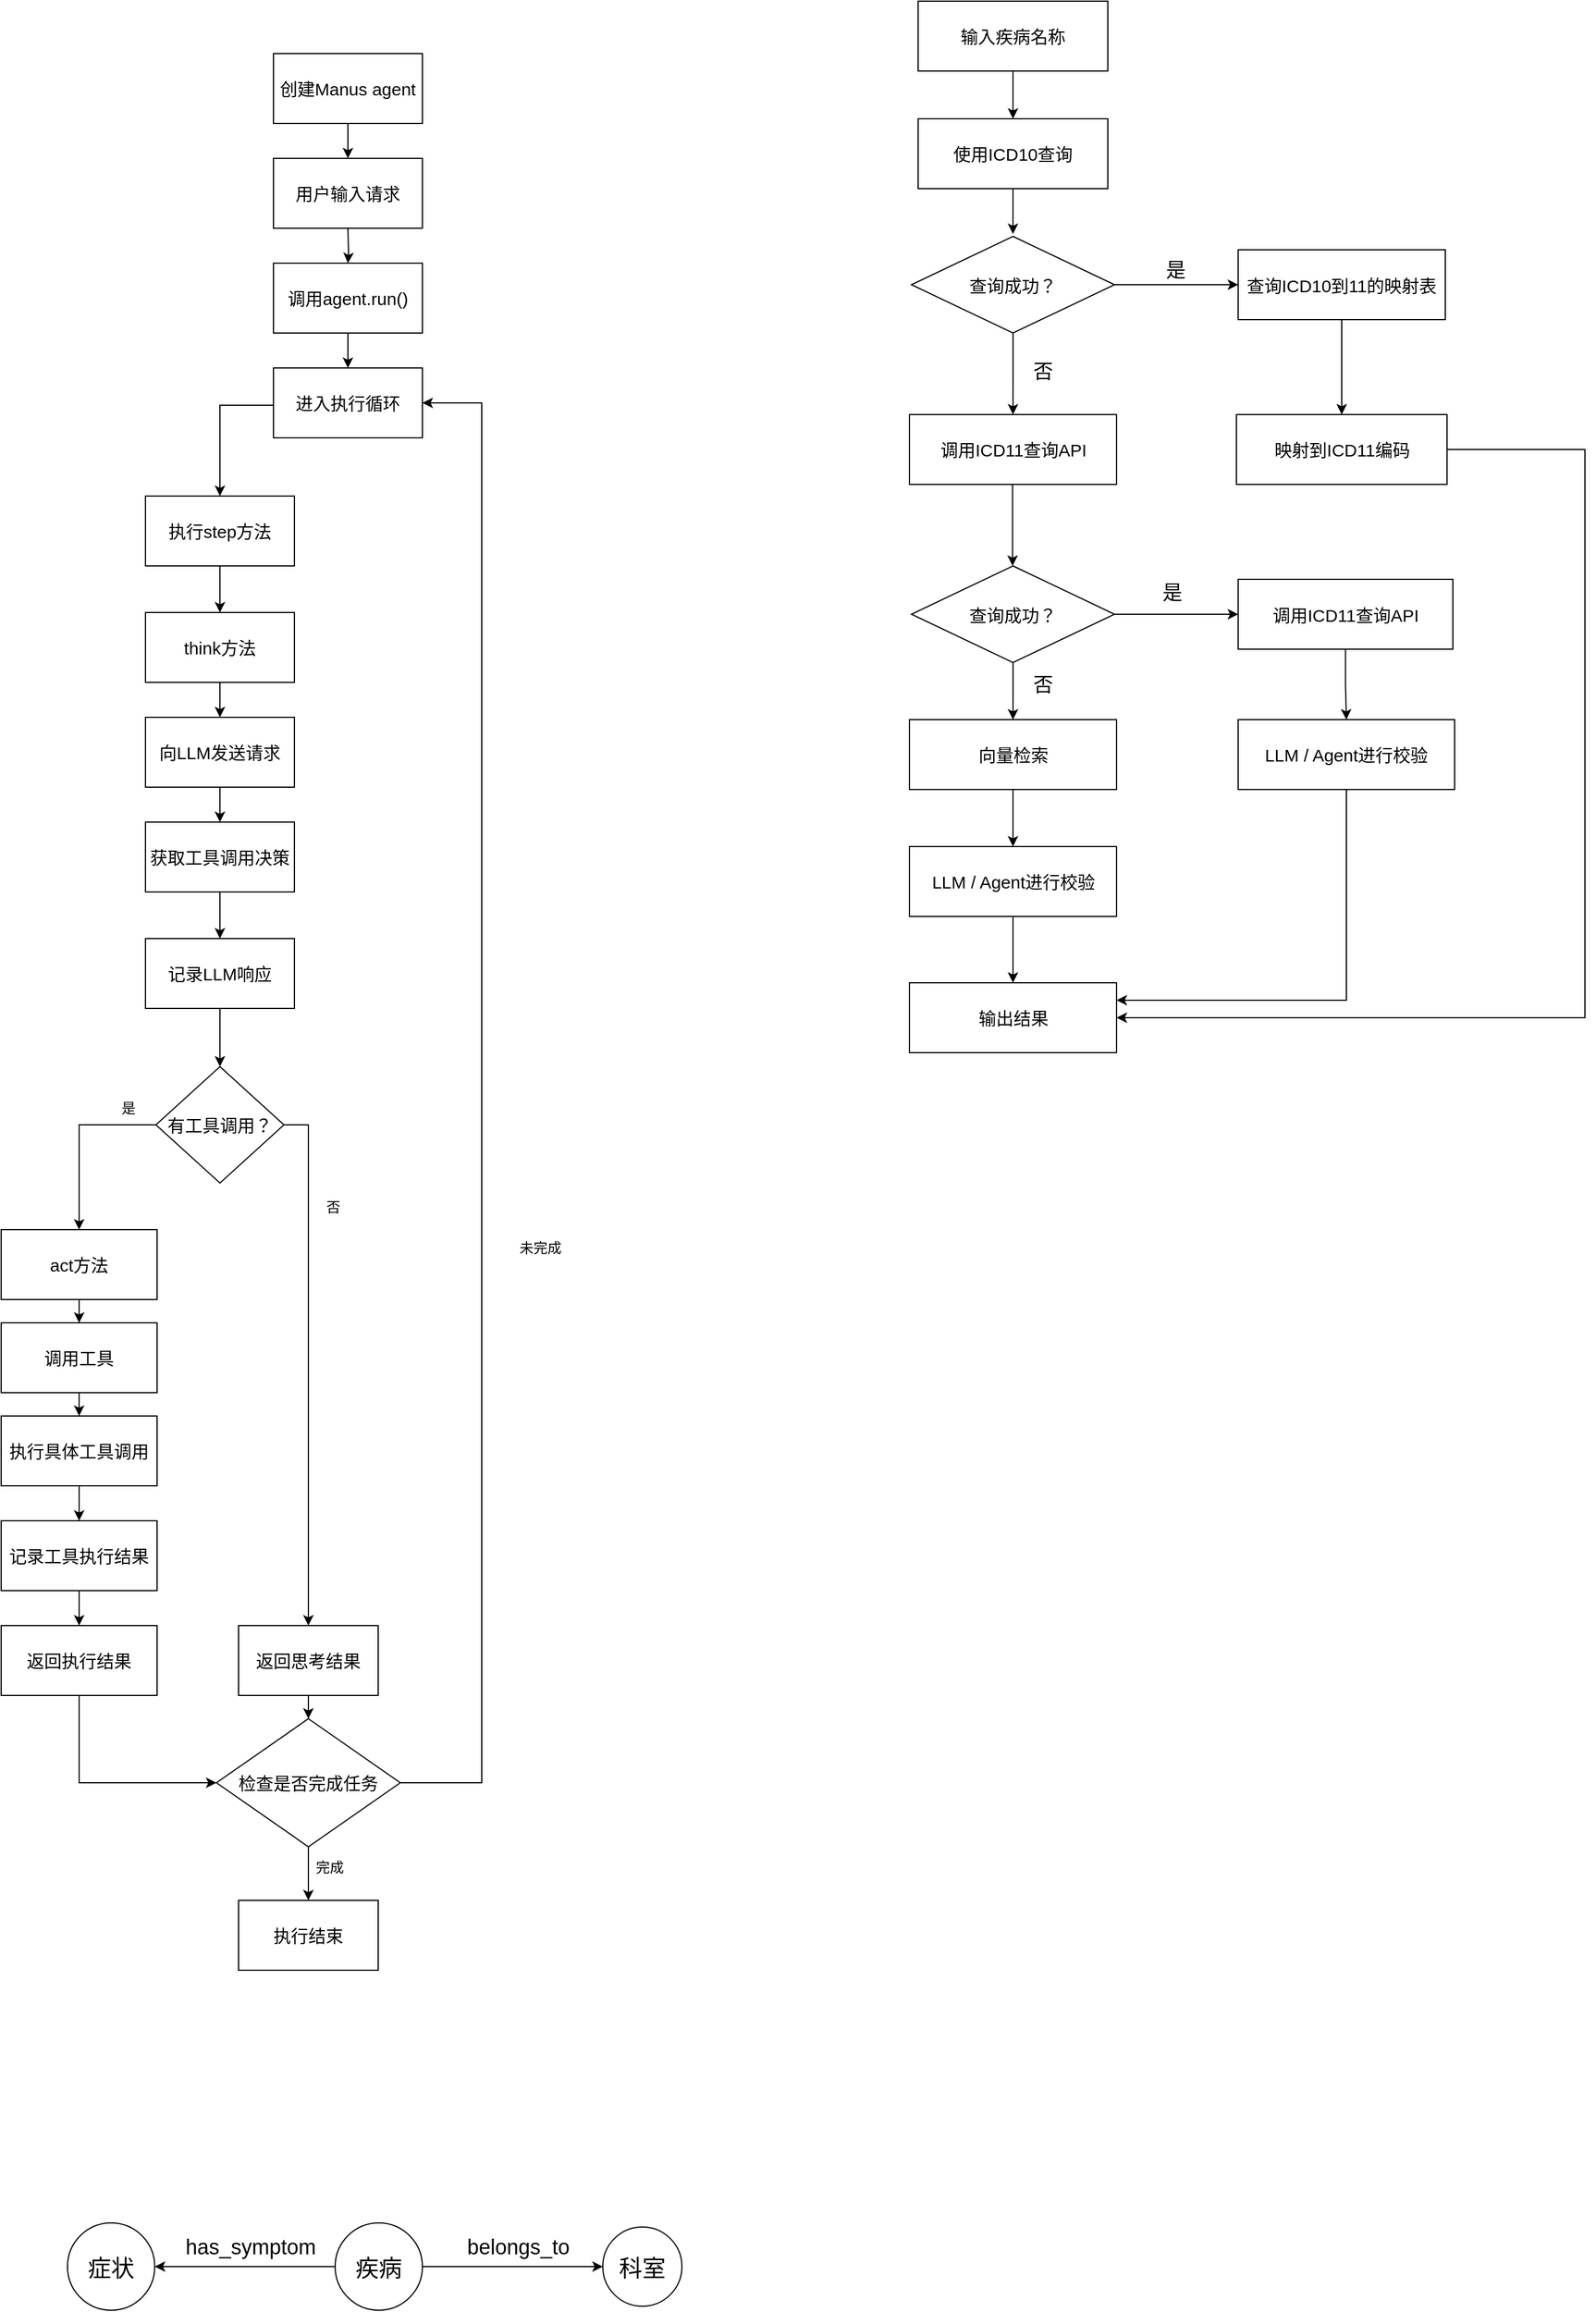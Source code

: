 <mxfile version="27.1.6">
  <diagram name="第 1 页" id="XrAzQeYm1N9VuY8X3JVy">
    <mxGraphModel dx="749" dy="1496" grid="0" gridSize="10" guides="1" tooltips="1" connect="1" arrows="1" fold="1" page="1" pageScale="1" pageWidth="827" pageHeight="1169" math="0" shadow="0">
      <root>
        <mxCell id="0" />
        <mxCell id="1" parent="0" />
        <mxCell id="NaGLtLPMVxLZHlq2lp-Q-1" value="用户输入请求" style="rounded=0;whiteSpace=wrap;html=1;fontSize=15;" parent="1" vertex="1">
          <mxGeometry x="340" y="220" width="128" height="60" as="geometry" />
        </mxCell>
        <mxCell id="NaGLtLPMVxLZHlq2lp-Q-21" style="edgeStyle=orthogonalEdgeStyle;rounded=0;orthogonalLoop=1;jettySize=auto;html=1;" parent="1" target="NaGLtLPMVxLZHlq2lp-Q-3" edge="1">
          <mxGeometry relative="1" as="geometry">
            <mxPoint x="404" y="280" as="sourcePoint" />
          </mxGeometry>
        </mxCell>
        <mxCell id="NaGLtLPMVxLZHlq2lp-Q-22" style="edgeStyle=orthogonalEdgeStyle;rounded=0;orthogonalLoop=1;jettySize=auto;html=1;" parent="1" source="NaGLtLPMVxLZHlq2lp-Q-3" target="NaGLtLPMVxLZHlq2lp-Q-4" edge="1">
          <mxGeometry relative="1" as="geometry" />
        </mxCell>
        <mxCell id="NaGLtLPMVxLZHlq2lp-Q-3" value="调用agent.run()" style="rounded=0;whiteSpace=wrap;html=1;fontSize=15;" parent="1" vertex="1">
          <mxGeometry x="340" y="310" width="128" height="60" as="geometry" />
        </mxCell>
        <mxCell id="NaGLtLPMVxLZHlq2lp-Q-25" style="edgeStyle=orthogonalEdgeStyle;rounded=0;orthogonalLoop=1;jettySize=auto;html=1;" parent="1" source="NaGLtLPMVxLZHlq2lp-Q-4" target="NaGLtLPMVxLZHlq2lp-Q-5" edge="1">
          <mxGeometry relative="1" as="geometry">
            <Array as="points">
              <mxPoint x="294" y="432" />
            </Array>
          </mxGeometry>
        </mxCell>
        <mxCell id="NaGLtLPMVxLZHlq2lp-Q-4" value="进入执行循环" style="rounded=0;whiteSpace=wrap;html=1;fontSize=15;" parent="1" vertex="1">
          <mxGeometry x="340" y="400" width="128" height="60" as="geometry" />
        </mxCell>
        <mxCell id="NaGLtLPMVxLZHlq2lp-Q-26" style="edgeStyle=orthogonalEdgeStyle;rounded=0;orthogonalLoop=1;jettySize=auto;html=1;" parent="1" source="NaGLtLPMVxLZHlq2lp-Q-5" target="NaGLtLPMVxLZHlq2lp-Q-6" edge="1">
          <mxGeometry relative="1" as="geometry" />
        </mxCell>
        <mxCell id="NaGLtLPMVxLZHlq2lp-Q-5" value="执行step方法" style="rounded=0;whiteSpace=wrap;html=1;fontSize=15;" parent="1" vertex="1">
          <mxGeometry x="230" y="510" width="128" height="60" as="geometry" />
        </mxCell>
        <mxCell id="NaGLtLPMVxLZHlq2lp-Q-27" style="edgeStyle=orthogonalEdgeStyle;rounded=0;orthogonalLoop=1;jettySize=auto;html=1;" parent="1" source="NaGLtLPMVxLZHlq2lp-Q-6" target="NaGLtLPMVxLZHlq2lp-Q-7" edge="1">
          <mxGeometry relative="1" as="geometry" />
        </mxCell>
        <mxCell id="NaGLtLPMVxLZHlq2lp-Q-6" value="think方法" style="rounded=0;whiteSpace=wrap;html=1;fontSize=15;" parent="1" vertex="1">
          <mxGeometry x="230" y="610" width="128" height="60" as="geometry" />
        </mxCell>
        <mxCell id="NaGLtLPMVxLZHlq2lp-Q-28" style="edgeStyle=orthogonalEdgeStyle;rounded=0;orthogonalLoop=1;jettySize=auto;html=1;" parent="1" source="NaGLtLPMVxLZHlq2lp-Q-7" target="NaGLtLPMVxLZHlq2lp-Q-8" edge="1">
          <mxGeometry relative="1" as="geometry" />
        </mxCell>
        <mxCell id="NaGLtLPMVxLZHlq2lp-Q-7" value="向LLM发送请求" style="rounded=0;whiteSpace=wrap;html=1;fontSize=15;" parent="1" vertex="1">
          <mxGeometry x="230" y="700" width="128" height="60" as="geometry" />
        </mxCell>
        <mxCell id="NaGLtLPMVxLZHlq2lp-Q-29" style="edgeStyle=orthogonalEdgeStyle;rounded=0;orthogonalLoop=1;jettySize=auto;html=1;" parent="1" source="NaGLtLPMVxLZHlq2lp-Q-8" target="NaGLtLPMVxLZHlq2lp-Q-9" edge="1">
          <mxGeometry relative="1" as="geometry" />
        </mxCell>
        <mxCell id="NaGLtLPMVxLZHlq2lp-Q-8" value="获取工具调用决策" style="rounded=0;whiteSpace=wrap;html=1;fontSize=15;" parent="1" vertex="1">
          <mxGeometry x="230" y="790" width="128" height="60" as="geometry" />
        </mxCell>
        <mxCell id="NaGLtLPMVxLZHlq2lp-Q-30" style="edgeStyle=orthogonalEdgeStyle;rounded=0;orthogonalLoop=1;jettySize=auto;html=1;entryX=0.5;entryY=0;entryDx=0;entryDy=0;" parent="1" source="NaGLtLPMVxLZHlq2lp-Q-9" target="NaGLtLPMVxLZHlq2lp-Q-10" edge="1">
          <mxGeometry relative="1" as="geometry" />
        </mxCell>
        <mxCell id="NaGLtLPMVxLZHlq2lp-Q-9" value="记录LLM响应" style="rounded=0;whiteSpace=wrap;html=1;fontSize=15;" parent="1" vertex="1">
          <mxGeometry x="230" y="890" width="128" height="60" as="geometry" />
        </mxCell>
        <mxCell id="NaGLtLPMVxLZHlq2lp-Q-33" style="edgeStyle=orthogonalEdgeStyle;rounded=0;orthogonalLoop=1;jettySize=auto;html=1;" parent="1" source="NaGLtLPMVxLZHlq2lp-Q-10" target="NaGLtLPMVxLZHlq2lp-Q-11" edge="1">
          <mxGeometry relative="1" as="geometry">
            <Array as="points">
              <mxPoint x="173" y="1050" />
            </Array>
          </mxGeometry>
        </mxCell>
        <mxCell id="NaGLtLPMVxLZHlq2lp-Q-10" value="有工具调用？" style="rhombus;whiteSpace=wrap;html=1;fontSize=15;" parent="1" vertex="1">
          <mxGeometry x="239" y="1000" width="110" height="100" as="geometry" />
        </mxCell>
        <mxCell id="NaGLtLPMVxLZHlq2lp-Q-34" style="edgeStyle=orthogonalEdgeStyle;rounded=0;orthogonalLoop=1;jettySize=auto;html=1;" parent="1" source="NaGLtLPMVxLZHlq2lp-Q-11" target="NaGLtLPMVxLZHlq2lp-Q-12" edge="1">
          <mxGeometry relative="1" as="geometry" />
        </mxCell>
        <mxCell id="NaGLtLPMVxLZHlq2lp-Q-11" value="act方法" style="rounded=0;whiteSpace=wrap;html=1;fontSize=15;" parent="1" vertex="1">
          <mxGeometry x="106" y="1140" width="134" height="60" as="geometry" />
        </mxCell>
        <mxCell id="NaGLtLPMVxLZHlq2lp-Q-35" style="edgeStyle=orthogonalEdgeStyle;rounded=0;orthogonalLoop=1;jettySize=auto;html=1;" parent="1" source="NaGLtLPMVxLZHlq2lp-Q-12" target="NaGLtLPMVxLZHlq2lp-Q-13" edge="1">
          <mxGeometry relative="1" as="geometry" />
        </mxCell>
        <mxCell id="NaGLtLPMVxLZHlq2lp-Q-12" value="调用工具" style="rounded=0;whiteSpace=wrap;html=1;fontSize=15;" parent="1" vertex="1">
          <mxGeometry x="106" y="1220" width="134" height="60" as="geometry" />
        </mxCell>
        <mxCell id="NaGLtLPMVxLZHlq2lp-Q-36" style="edgeStyle=orthogonalEdgeStyle;rounded=0;orthogonalLoop=1;jettySize=auto;html=1;" parent="1" source="NaGLtLPMVxLZHlq2lp-Q-13" target="NaGLtLPMVxLZHlq2lp-Q-14" edge="1">
          <mxGeometry relative="1" as="geometry" />
        </mxCell>
        <mxCell id="NaGLtLPMVxLZHlq2lp-Q-13" value="执行具体工具调用" style="rounded=0;whiteSpace=wrap;html=1;fontSize=15;" parent="1" vertex="1">
          <mxGeometry x="106" y="1300" width="134" height="60" as="geometry" />
        </mxCell>
        <mxCell id="NaGLtLPMVxLZHlq2lp-Q-37" style="edgeStyle=orthogonalEdgeStyle;rounded=0;orthogonalLoop=1;jettySize=auto;html=1;" parent="1" source="NaGLtLPMVxLZHlq2lp-Q-14" target="NaGLtLPMVxLZHlq2lp-Q-15" edge="1">
          <mxGeometry relative="1" as="geometry" />
        </mxCell>
        <mxCell id="NaGLtLPMVxLZHlq2lp-Q-14" value="记录工具执行结果" style="rounded=0;whiteSpace=wrap;html=1;fontSize=15;" parent="1" vertex="1">
          <mxGeometry x="106" y="1390" width="134" height="60" as="geometry" />
        </mxCell>
        <mxCell id="NaGLtLPMVxLZHlq2lp-Q-39" style="edgeStyle=orthogonalEdgeStyle;rounded=0;orthogonalLoop=1;jettySize=auto;html=1;entryX=0;entryY=0.5;entryDx=0;entryDy=0;" parent="1" source="NaGLtLPMVxLZHlq2lp-Q-15" target="NaGLtLPMVxLZHlq2lp-Q-18" edge="1">
          <mxGeometry relative="1" as="geometry">
            <Array as="points">
              <mxPoint x="173" y="1615" />
            </Array>
          </mxGeometry>
        </mxCell>
        <mxCell id="NaGLtLPMVxLZHlq2lp-Q-15" value="返回执行结果" style="rounded=0;whiteSpace=wrap;html=1;fontSize=15;" parent="1" vertex="1">
          <mxGeometry x="106" y="1480" width="134" height="60" as="geometry" />
        </mxCell>
        <mxCell id="NaGLtLPMVxLZHlq2lp-Q-42" style="edgeStyle=orthogonalEdgeStyle;rounded=0;orthogonalLoop=1;jettySize=auto;html=1;" parent="1" source="NaGLtLPMVxLZHlq2lp-Q-16" target="NaGLtLPMVxLZHlq2lp-Q-18" edge="1">
          <mxGeometry relative="1" as="geometry" />
        </mxCell>
        <mxCell id="NaGLtLPMVxLZHlq2lp-Q-16" value="返回思考结果" style="rounded=0;whiteSpace=wrap;html=1;fontSize=15;" parent="1" vertex="1">
          <mxGeometry x="310" y="1480" width="120" height="60" as="geometry" />
        </mxCell>
        <mxCell id="NaGLtLPMVxLZHlq2lp-Q-44" style="edgeStyle=orthogonalEdgeStyle;rounded=0;orthogonalLoop=1;jettySize=auto;html=1;" parent="1" source="NaGLtLPMVxLZHlq2lp-Q-18" target="NaGLtLPMVxLZHlq2lp-Q-19" edge="1">
          <mxGeometry relative="1" as="geometry" />
        </mxCell>
        <mxCell id="NaGLtLPMVxLZHlq2lp-Q-45" style="edgeStyle=orthogonalEdgeStyle;rounded=0;orthogonalLoop=1;jettySize=auto;html=1;entryX=1;entryY=0.5;entryDx=0;entryDy=0;" parent="1" source="NaGLtLPMVxLZHlq2lp-Q-18" target="NaGLtLPMVxLZHlq2lp-Q-4" edge="1">
          <mxGeometry relative="1" as="geometry">
            <Array as="points">
              <mxPoint x="519" y="1615" />
              <mxPoint x="519" y="430" />
            </Array>
          </mxGeometry>
        </mxCell>
        <mxCell id="NaGLtLPMVxLZHlq2lp-Q-18" value="检查是否完成任务" style="rhombus;whiteSpace=wrap;html=1;fontSize=15;" parent="1" vertex="1">
          <mxGeometry x="291" y="1560" width="158" height="110" as="geometry" />
        </mxCell>
        <mxCell id="NaGLtLPMVxLZHlq2lp-Q-19" value="执行结束" style="rounded=0;whiteSpace=wrap;html=1;fontSize=15;" parent="1" vertex="1">
          <mxGeometry x="310" y="1716" width="120" height="60" as="geometry" />
        </mxCell>
        <mxCell id="NaGLtLPMVxLZHlq2lp-Q-24" style="edgeStyle=orthogonalEdgeStyle;rounded=0;orthogonalLoop=1;jettySize=auto;html=1;" parent="1" source="NaGLtLPMVxLZHlq2lp-Q-23" target="NaGLtLPMVxLZHlq2lp-Q-1" edge="1">
          <mxGeometry relative="1" as="geometry" />
        </mxCell>
        <mxCell id="NaGLtLPMVxLZHlq2lp-Q-23" value="创建Manus agent" style="rounded=0;whiteSpace=wrap;html=1;fontSize=15;" parent="1" vertex="1">
          <mxGeometry x="340" y="130" width="128" height="60" as="geometry" />
        </mxCell>
        <mxCell id="NaGLtLPMVxLZHlq2lp-Q-31" value="是" style="text;html=1;align=center;verticalAlign=middle;resizable=0;points=[];autosize=1;strokeColor=none;fillColor=none;" parent="1" vertex="1">
          <mxGeometry x="200" y="1023" width="30" height="26" as="geometry" />
        </mxCell>
        <mxCell id="NaGLtLPMVxLZHlq2lp-Q-32" value="否" style="text;html=1;align=center;verticalAlign=middle;resizable=0;points=[];autosize=1;strokeColor=none;fillColor=none;" parent="1" vertex="1">
          <mxGeometry x="376" y="1108" width="30" height="26" as="geometry" />
        </mxCell>
        <mxCell id="NaGLtLPMVxLZHlq2lp-Q-40" style="edgeStyle=orthogonalEdgeStyle;rounded=0;orthogonalLoop=1;jettySize=auto;html=1;entryX=0.5;entryY=0;entryDx=0;entryDy=0;" parent="1" source="NaGLtLPMVxLZHlq2lp-Q-10" target="NaGLtLPMVxLZHlq2lp-Q-16" edge="1">
          <mxGeometry relative="1" as="geometry">
            <mxPoint x="363" y="1477" as="targetPoint" />
            <Array as="points">
              <mxPoint x="370" y="1050" />
            </Array>
          </mxGeometry>
        </mxCell>
        <mxCell id="NaGLtLPMVxLZHlq2lp-Q-41" value="未完成" style="text;html=1;align=center;verticalAlign=middle;resizable=0;points=[];autosize=1;strokeColor=none;fillColor=none;" parent="1" vertex="1">
          <mxGeometry x="542" y="1143" width="54" height="26" as="geometry" />
        </mxCell>
        <mxCell id="NaGLtLPMVxLZHlq2lp-Q-43" value="完成" style="text;html=1;align=center;verticalAlign=middle;resizable=0;points=[];autosize=1;strokeColor=none;fillColor=none;" parent="1" vertex="1">
          <mxGeometry x="367" y="1675" width="42" height="26" as="geometry" />
        </mxCell>
        <mxCell id="hRCrfckKiqb29PNzPiwE-2" value="症状" style="ellipse;whiteSpace=wrap;html=1;aspect=fixed;fontSize=20;" parent="1" vertex="1">
          <mxGeometry x="163" y="1993" width="75" height="75" as="geometry" />
        </mxCell>
        <mxCell id="hRCrfckKiqb29PNzPiwE-3" value="疾病" style="ellipse;whiteSpace=wrap;html=1;aspect=fixed;fontSize=20;" parent="1" vertex="1">
          <mxGeometry x="393" y="1993" width="75" height="75" as="geometry" />
        </mxCell>
        <mxCell id="hRCrfckKiqb29PNzPiwE-4" value="科室" style="ellipse;whiteSpace=wrap;html=1;aspect=fixed;fontSize=20;" parent="1" vertex="1">
          <mxGeometry x="623" y="1996.5" width="68" height="68" as="geometry" />
        </mxCell>
        <mxCell id="hRCrfckKiqb29PNzPiwE-5" value="" style="endArrow=classic;html=1;rounded=0;exitX=0;exitY=0.5;exitDx=0;exitDy=0;entryX=1;entryY=0.5;entryDx=0;entryDy=0;" parent="1" source="hRCrfckKiqb29PNzPiwE-3" target="hRCrfckKiqb29PNzPiwE-2" edge="1">
          <mxGeometry width="50" height="50" relative="1" as="geometry">
            <mxPoint x="292" y="2034" as="sourcePoint" />
            <mxPoint x="342" y="1984" as="targetPoint" />
          </mxGeometry>
        </mxCell>
        <mxCell id="hRCrfckKiqb29PNzPiwE-6" value="" style="endArrow=classic;html=1;rounded=0;exitX=1;exitY=0.5;exitDx=0;exitDy=0;entryX=0;entryY=0.5;entryDx=0;entryDy=0;" parent="1" source="hRCrfckKiqb29PNzPiwE-3" target="hRCrfckKiqb29PNzPiwE-4" edge="1">
          <mxGeometry width="50" height="50" relative="1" as="geometry">
            <mxPoint x="625" y="2030" as="sourcePoint" />
            <mxPoint x="585" y="1976" as="targetPoint" />
          </mxGeometry>
        </mxCell>
        <mxCell id="hRCrfckKiqb29PNzPiwE-7" value="has_symptom" style="text;html=1;align=center;verticalAlign=middle;resizable=0;points=[];autosize=1;strokeColor=none;fillColor=none;fontSize=18;" parent="1" vertex="1">
          <mxGeometry x="255" y="1996.5" width="130" height="34" as="geometry" />
        </mxCell>
        <mxCell id="hRCrfckKiqb29PNzPiwE-8" value="belongs_to" style="text;html=1;align=center;verticalAlign=middle;resizable=0;points=[];autosize=1;strokeColor=none;fillColor=none;fontSize=18;" parent="1" vertex="1">
          <mxGeometry x="497" y="1996.5" width="106" height="34" as="geometry" />
        </mxCell>
        <mxCell id="mNW_9nSvEDfQOvlSOp_V-2" style="edgeStyle=orthogonalEdgeStyle;rounded=0;orthogonalLoop=1;jettySize=auto;html=1;" edge="1" parent="1" source="mNW_9nSvEDfQOvlSOp_V-1">
          <mxGeometry relative="1" as="geometry">
            <mxPoint x="975.5" y="285" as="targetPoint" />
          </mxGeometry>
        </mxCell>
        <mxCell id="mNW_9nSvEDfQOvlSOp_V-1" value="使用ICD10查询" style="rounded=0;whiteSpace=wrap;html=1;fontSize=15;" vertex="1" parent="1">
          <mxGeometry x="894" y="186" width="163" height="60" as="geometry" />
        </mxCell>
        <mxCell id="mNW_9nSvEDfQOvlSOp_V-8" style="edgeStyle=orthogonalEdgeStyle;rounded=0;orthogonalLoop=1;jettySize=auto;html=1;entryX=0.5;entryY=0;entryDx=0;entryDy=0;" edge="1" parent="1" source="mNW_9nSvEDfQOvlSOp_V-3" target="mNW_9nSvEDfQOvlSOp_V-7">
          <mxGeometry relative="1" as="geometry" />
        </mxCell>
        <mxCell id="mNW_9nSvEDfQOvlSOp_V-9" style="edgeStyle=orthogonalEdgeStyle;rounded=0;orthogonalLoop=1;jettySize=auto;html=1;" edge="1" parent="1" source="mNW_9nSvEDfQOvlSOp_V-3" target="mNW_9nSvEDfQOvlSOp_V-5">
          <mxGeometry relative="1" as="geometry" />
        </mxCell>
        <mxCell id="mNW_9nSvEDfQOvlSOp_V-3" value="查询成功？" style="rhombus;whiteSpace=wrap;html=1;fontSize=15;" vertex="1" parent="1">
          <mxGeometry x="888.25" y="287" width="174.5" height="83" as="geometry" />
        </mxCell>
        <mxCell id="mNW_9nSvEDfQOvlSOp_V-10" style="edgeStyle=orthogonalEdgeStyle;rounded=0;orthogonalLoop=1;jettySize=auto;html=1;" edge="1" parent="1" source="mNW_9nSvEDfQOvlSOp_V-5" target="mNW_9nSvEDfQOvlSOp_V-6">
          <mxGeometry relative="1" as="geometry" />
        </mxCell>
        <mxCell id="mNW_9nSvEDfQOvlSOp_V-22" style="edgeStyle=orthogonalEdgeStyle;rounded=0;orthogonalLoop=1;jettySize=auto;html=1;entryX=1;entryY=0.5;entryDx=0;entryDy=0;exitX=1;exitY=0.5;exitDx=0;exitDy=0;" edge="1" parent="1" source="mNW_9nSvEDfQOvlSOp_V-6" target="mNW_9nSvEDfQOvlSOp_V-21">
          <mxGeometry relative="1" as="geometry">
            <Array as="points">
              <mxPoint x="1467" y="470" />
              <mxPoint x="1467" y="958" />
            </Array>
          </mxGeometry>
        </mxCell>
        <mxCell id="mNW_9nSvEDfQOvlSOp_V-5" value="查询ICD10到11的映射表" style="rounded=0;whiteSpace=wrap;html=1;fontSize=15;" vertex="1" parent="1">
          <mxGeometry x="1169" y="298.5" width="178" height="60" as="geometry" />
        </mxCell>
        <mxCell id="mNW_9nSvEDfQOvlSOp_V-6" value="映射到ICD11编码" style="rounded=0;whiteSpace=wrap;html=1;fontSize=15;" vertex="1" parent="1">
          <mxGeometry x="1167.5" y="440" width="181" height="60" as="geometry" />
        </mxCell>
        <mxCell id="mNW_9nSvEDfQOvlSOp_V-7" value="调用ICD11查询API" style="rounded=0;whiteSpace=wrap;html=1;fontSize=15;" vertex="1" parent="1">
          <mxGeometry x="886.5" y="440" width="178" height="60" as="geometry" />
        </mxCell>
        <mxCell id="mNW_9nSvEDfQOvlSOp_V-15" style="edgeStyle=orthogonalEdgeStyle;rounded=0;orthogonalLoop=1;jettySize=auto;html=1;" edge="1" parent="1" source="mNW_9nSvEDfQOvlSOp_V-11" target="mNW_9nSvEDfQOvlSOp_V-13">
          <mxGeometry relative="1" as="geometry" />
        </mxCell>
        <mxCell id="mNW_9nSvEDfQOvlSOp_V-16" style="edgeStyle=orthogonalEdgeStyle;rounded=0;orthogonalLoop=1;jettySize=auto;html=1;entryX=0.5;entryY=0;entryDx=0;entryDy=0;" edge="1" parent="1" source="mNW_9nSvEDfQOvlSOp_V-11" target="mNW_9nSvEDfQOvlSOp_V-14">
          <mxGeometry relative="1" as="geometry" />
        </mxCell>
        <mxCell id="mNW_9nSvEDfQOvlSOp_V-11" value="查询成功？" style="rhombus;whiteSpace=wrap;html=1;fontSize=15;" vertex="1" parent="1">
          <mxGeometry x="888.25" y="570" width="174.5" height="83" as="geometry" />
        </mxCell>
        <mxCell id="mNW_9nSvEDfQOvlSOp_V-12" style="edgeStyle=orthogonalEdgeStyle;rounded=0;orthogonalLoop=1;jettySize=auto;html=1;entryX=0.5;entryY=0;entryDx=0;entryDy=0;" edge="1" parent="1">
          <mxGeometry relative="1" as="geometry">
            <mxPoint x="975.16" y="500" as="sourcePoint" />
            <mxPoint x="975.16" y="570" as="targetPoint" />
          </mxGeometry>
        </mxCell>
        <mxCell id="mNW_9nSvEDfQOvlSOp_V-20" style="edgeStyle=orthogonalEdgeStyle;rounded=0;orthogonalLoop=1;jettySize=auto;html=1;" edge="1" parent="1" source="mNW_9nSvEDfQOvlSOp_V-13" target="mNW_9nSvEDfQOvlSOp_V-19">
          <mxGeometry relative="1" as="geometry" />
        </mxCell>
        <mxCell id="mNW_9nSvEDfQOvlSOp_V-13" value="调用ICD11查询API" style="rounded=0;whiteSpace=wrap;html=1;fontSize=15;" vertex="1" parent="1">
          <mxGeometry x="1169" y="581.5" width="184.5" height="60" as="geometry" />
        </mxCell>
        <mxCell id="mNW_9nSvEDfQOvlSOp_V-18" style="edgeStyle=orthogonalEdgeStyle;rounded=0;orthogonalLoop=1;jettySize=auto;html=1;" edge="1" parent="1" source="mNW_9nSvEDfQOvlSOp_V-14" target="mNW_9nSvEDfQOvlSOp_V-17">
          <mxGeometry relative="1" as="geometry" />
        </mxCell>
        <mxCell id="mNW_9nSvEDfQOvlSOp_V-14" value="向量检索" style="rounded=0;whiteSpace=wrap;html=1;fontSize=15;" vertex="1" parent="1">
          <mxGeometry x="886.5" y="702" width="178" height="60" as="geometry" />
        </mxCell>
        <mxCell id="mNW_9nSvEDfQOvlSOp_V-24" style="edgeStyle=orthogonalEdgeStyle;rounded=0;orthogonalLoop=1;jettySize=auto;html=1;" edge="1" parent="1" source="mNW_9nSvEDfQOvlSOp_V-17" target="mNW_9nSvEDfQOvlSOp_V-21">
          <mxGeometry relative="1" as="geometry" />
        </mxCell>
        <mxCell id="mNW_9nSvEDfQOvlSOp_V-17" value="LLM / Agent进行校验" style="rounded=0;whiteSpace=wrap;html=1;fontSize=15;" vertex="1" parent="1">
          <mxGeometry x="886.5" y="811" width="178" height="60" as="geometry" />
        </mxCell>
        <mxCell id="mNW_9nSvEDfQOvlSOp_V-23" style="edgeStyle=orthogonalEdgeStyle;rounded=0;orthogonalLoop=1;jettySize=auto;html=1;entryX=1;entryY=0.25;entryDx=0;entryDy=0;" edge="1" parent="1" source="mNW_9nSvEDfQOvlSOp_V-19" target="mNW_9nSvEDfQOvlSOp_V-21">
          <mxGeometry relative="1" as="geometry">
            <Array as="points">
              <mxPoint x="1262" y="943" />
            </Array>
          </mxGeometry>
        </mxCell>
        <mxCell id="mNW_9nSvEDfQOvlSOp_V-19" value="LLM / Agent进行校验" style="rounded=0;whiteSpace=wrap;html=1;fontSize=15;" vertex="1" parent="1">
          <mxGeometry x="1169" y="702" width="186" height="60" as="geometry" />
        </mxCell>
        <mxCell id="mNW_9nSvEDfQOvlSOp_V-21" value="输出结果" style="rounded=0;whiteSpace=wrap;html=1;fontSize=15;" vertex="1" parent="1">
          <mxGeometry x="886.5" y="928" width="178" height="60" as="geometry" />
        </mxCell>
        <mxCell id="mNW_9nSvEDfQOvlSOp_V-26" value="是" style="text;html=1;align=center;verticalAlign=middle;resizable=0;points=[];autosize=1;strokeColor=none;fillColor=none;fontSize=17;" vertex="1" parent="1">
          <mxGeometry x="1097" y="301" width="35" height="32" as="geometry" />
        </mxCell>
        <mxCell id="mNW_9nSvEDfQOvlSOp_V-27" value="是" style="text;html=1;align=center;verticalAlign=middle;resizable=0;points=[];autosize=1;strokeColor=none;fillColor=none;fontSize=17;" vertex="1" parent="1">
          <mxGeometry x="1094" y="578" width="35" height="32" as="geometry" />
        </mxCell>
        <mxCell id="mNW_9nSvEDfQOvlSOp_V-29" value="否" style="text;html=1;align=center;verticalAlign=middle;resizable=0;points=[];autosize=1;strokeColor=none;fillColor=none;fontSize=17;" vertex="1" parent="1">
          <mxGeometry x="983" y="388" width="35" height="32" as="geometry" />
        </mxCell>
        <mxCell id="mNW_9nSvEDfQOvlSOp_V-30" value="否" style="text;html=1;align=center;verticalAlign=middle;resizable=0;points=[];autosize=1;strokeColor=none;fillColor=none;fontSize=17;" vertex="1" parent="1">
          <mxGeometry x="983" y="657" width="35" height="32" as="geometry" />
        </mxCell>
        <mxCell id="mNW_9nSvEDfQOvlSOp_V-33" style="edgeStyle=orthogonalEdgeStyle;rounded=0;orthogonalLoop=1;jettySize=auto;html=1;entryX=0.5;entryY=0;entryDx=0;entryDy=0;" edge="1" parent="1" source="mNW_9nSvEDfQOvlSOp_V-32" target="mNW_9nSvEDfQOvlSOp_V-1">
          <mxGeometry relative="1" as="geometry" />
        </mxCell>
        <mxCell id="mNW_9nSvEDfQOvlSOp_V-32" value="输入疾病名称" style="rounded=0;whiteSpace=wrap;html=1;fontSize=15;" vertex="1" parent="1">
          <mxGeometry x="894" y="85" width="163" height="60" as="geometry" />
        </mxCell>
      </root>
    </mxGraphModel>
  </diagram>
</mxfile>
